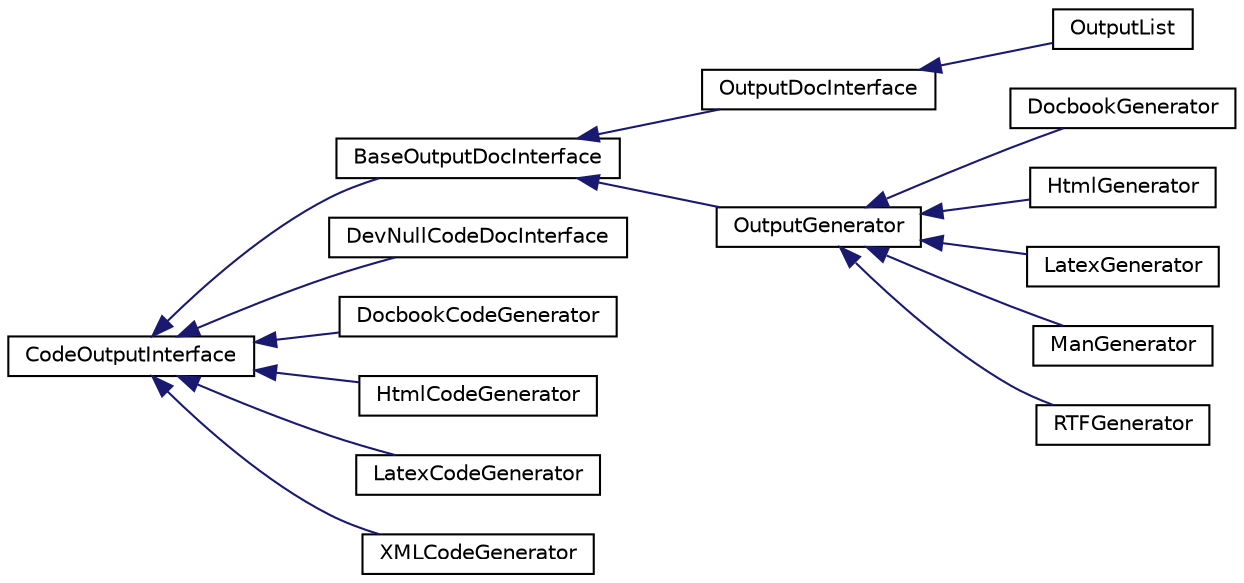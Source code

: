 digraph "类继承关系图"
{
 // INTERACTIVE_SVG=YES
 // LATEX_PDF_SIZE
  edge [fontname="Helvetica",fontsize="10",labelfontname="Helvetica",labelfontsize="10"];
  node [fontname="Helvetica",fontsize="10",shape=record];
  rankdir="LR";
  Node0 [label="CodeOutputInterface",height=0.2,width=0.4,color="black", fillcolor="white", style="filled",URL="$d5/d9c/class_code_output_interface.html",tooltip="Output interface for code parser."];
  Node0 -> Node1 [dir="back",color="midnightblue",fontsize="10",style="solid",fontname="Helvetica"];
  Node1 [label="BaseOutputDocInterface",height=0.2,width=0.4,color="black", fillcolor="white", style="filled",URL="$df/d27/class_base_output_doc_interface.html",tooltip="Base Interface used for generating output outside of the comment blocks."];
  Node1 -> Node2 [dir="back",color="midnightblue",fontsize="10",style="solid",fontname="Helvetica"];
  Node2 [label="OutputDocInterface",height=0.2,width=0.4,color="black", fillcolor="white", style="filled",URL="$d2/d1a/class_output_doc_interface.html",tooltip="Interface used for generating documentation."];
  Node2 -> Node3 [dir="back",color="midnightblue",fontsize="10",style="solid",fontname="Helvetica"];
  Node3 [label="OutputList",height=0.2,width=0.4,color="black", fillcolor="white", style="filled",URL="$df/dc8/class_output_list.html",tooltip="Class representing a list of output generators that are written to in parallel."];
  Node1 -> Node4 [dir="back",color="midnightblue",fontsize="10",style="solid",fontname="Helvetica"];
  Node4 [label="OutputGenerator",height=0.2,width=0.4,color="black", fillcolor="white", style="filled",URL="$d3/d8e/class_output_generator.html",tooltip="Abstract output generator."];
  Node4 -> Node5 [dir="back",color="midnightblue",fontsize="10",style="solid",fontname="Helvetica"];
  Node5 [label="DocbookGenerator",height=0.2,width=0.4,color="black", fillcolor="white", style="filled",URL="$d1/d72/class_docbook_generator.html",tooltip=" "];
  Node4 -> Node6 [dir="back",color="midnightblue",fontsize="10",style="solid",fontname="Helvetica"];
  Node6 [label="HtmlGenerator",height=0.2,width=0.4,color="black", fillcolor="white", style="filled",URL="$d7/d41/class_html_generator.html",tooltip="Generator for HTML output"];
  Node4 -> Node7 [dir="back",color="midnightblue",fontsize="10",style="solid",fontname="Helvetica"];
  Node7 [label="LatexGenerator",height=0.2,width=0.4,color="black", fillcolor="white", style="filled",URL="$d3/d77/class_latex_generator.html",tooltip="Generator for LaTeX output."];
  Node4 -> Node8 [dir="back",color="midnightblue",fontsize="10",style="solid",fontname="Helvetica"];
  Node8 [label="ManGenerator",height=0.2,width=0.4,color="black", fillcolor="white", style="filled",URL="$de/da5/class_man_generator.html",tooltip="Generator for Man page output."];
  Node4 -> Node9 [dir="back",color="midnightblue",fontsize="10",style="solid",fontname="Helvetica"];
  Node9 [label="RTFGenerator",height=0.2,width=0.4,color="black", fillcolor="white", style="filled",URL="$d0/da4/class_r_t_f_generator.html",tooltip="Generator for RTF output."];
  Node0 -> Node10 [dir="back",color="midnightblue",fontsize="10",style="solid",fontname="Helvetica"];
  Node10 [label="DevNullCodeDocInterface",height=0.2,width=0.4,color="black", fillcolor="white", style="filled",URL="$dd/d8a/class_dev_null_code_doc_interface.html",tooltip="Class implementing CodeOutputInterface by throwing away everything."];
  Node0 -> Node11 [dir="back",color="midnightblue",fontsize="10",style="solid",fontname="Helvetica"];
  Node11 [label="DocbookCodeGenerator",height=0.2,width=0.4,color="black", fillcolor="white", style="filled",URL="$d7/d80/class_docbook_code_generator.html",tooltip=" "];
  Node0 -> Node12 [dir="back",color="midnightblue",fontsize="10",style="solid",fontname="Helvetica"];
  Node12 [label="HtmlCodeGenerator",height=0.2,width=0.4,color="black", fillcolor="white", style="filled",URL="$da/db6/class_html_code_generator.html",tooltip=" "];
  Node0 -> Node13 [dir="back",color="midnightblue",fontsize="10",style="solid",fontname="Helvetica"];
  Node13 [label="LatexCodeGenerator",height=0.2,width=0.4,color="black", fillcolor="white", style="filled",URL="$d0/d37/class_latex_code_generator.html",tooltip=" "];
  Node0 -> Node14 [dir="back",color="midnightblue",fontsize="10",style="solid",fontname="Helvetica"];
  Node14 [label="XMLCodeGenerator",height=0.2,width=0.4,color="black", fillcolor="white", style="filled",URL="$dd/d66/class_x_m_l_code_generator.html",tooltip=" "];
}
